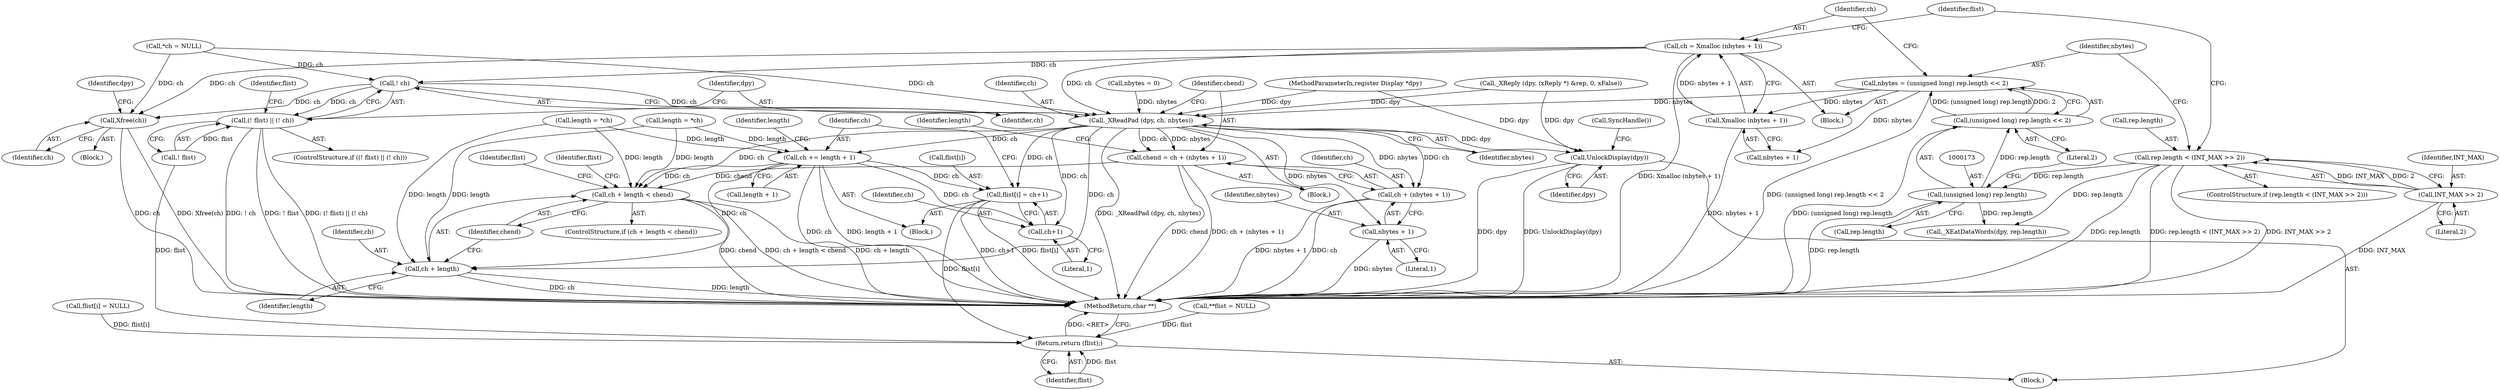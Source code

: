digraph "0_libx11_b469da1430cdcee06e31c6251b83aede072a1ff0_0@API" {
"1000178" [label="(Call,ch = Xmalloc (nbytes + 1))"];
"1000180" [label="(Call,Xmalloc (nbytes + 1))"];
"1000169" [label="(Call,nbytes = (unsigned long) rep.length << 2)"];
"1000171" [label="(Call,(unsigned long) rep.length << 2)"];
"1000172" [label="(Call,(unsigned long) rep.length)"];
"1000161" [label="(Call,rep.length < (INT_MAX >> 2))"];
"1000165" [label="(Call,INT_MAX >> 2)"];
"1000188" [label="(Call,! ch)"];
"1000185" [label="(Call,(! flist) || (! ch))"];
"1000193" [label="(Call,Xfree(ch))"];
"1000207" [label="(Call,_XReadPad (dpy, ch, nbytes))"];
"1000211" [label="(Call,chend = ch + (nbytes + 1))"];
"1000235" [label="(Call,ch + length < chend)"];
"1000213" [label="(Call,ch + (nbytes + 1))"];
"1000215" [label="(Call,nbytes + 1)"];
"1000236" [label="(Call,ch + length)"];
"1000241" [label="(Call,flist[i] = ch+1)"];
"1000276" [label="(Return,return (flist);)"];
"1000245" [label="(Call,ch+1)"];
"1000248" [label="(Call,ch += length + 1)"];
"1000273" [label="(Call,UnlockDisplay(dpy))"];
"1000193" [label="(Call,Xfree(ch))"];
"1000160" [label="(ControlStructure,if (rep.length < (INT_MAX >> 2)))"];
"1000138" [label="(Call,_XReply (dpy, (xReply *) &rep, 0, xFalse))"];
"1000195" [label="(Call,_XEatDataWords(dpy, rep.length))"];
"1000241" [label="(Call,flist[i] = ch+1)"];
"1000208" [label="(Identifier,dpy)"];
"1000185" [label="(Call,(! flist) || (! ch))"];
"1000236" [label="(Call,ch + length)"];
"1000211" [label="(Call,chend = ch + (nbytes + 1))"];
"1000277" [label="(Identifier,flist)"];
"1000187" [label="(Identifier,flist)"];
"1000179" [label="(Identifier,ch)"];
"1000216" [label="(Identifier,nbytes)"];
"1000276" [label="(Return,return (flist);)"];
"1000247" [label="(Literal,1)"];
"1000107" [label="(MethodParameterIn,register Display *dpy)"];
"1000172" [label="(Call,(unsigned long) rep.length)"];
"1000239" [label="(Identifier,chend)"];
"1000178" [label="(Call,ch = Xmalloc (nbytes + 1))"];
"1000177" [label="(Literal,2)"];
"1000112" [label="(Call,nbytes = 0)"];
"1000234" [label="(ControlStructure,if (ch + length < chend))"];
"1000218" [label="(Call,length = *ch)"];
"1000168" [label="(Block,)"];
"1000180" [label="(Call,Xmalloc (nbytes + 1))"];
"1000245" [label="(Call,ch+1)"];
"1000274" [label="(Identifier,dpy)"];
"1000162" [label="(Call,rep.length)"];
"1000171" [label="(Call,(unsigned long) rep.length << 2)"];
"1000196" [label="(Identifier,dpy)"];
"1000248" [label="(Call,ch += length + 1)"];
"1000169" [label="(Call,nbytes = (unsigned long) rep.length << 2)"];
"1000194" [label="(Identifier,ch)"];
"1000235" [label="(Call,ch + length < chend)"];
"1000219" [label="(Identifier,length)"];
"1000215" [label="(Call,nbytes + 1)"];
"1000266" [label="(Identifier,flist)"];
"1000238" [label="(Identifier,length)"];
"1000161" [label="(Call,rep.length < (INT_MAX >> 2))"];
"1000242" [label="(Call,flist[i])"];
"1000116" [label="(Call,**flist = NULL)"];
"1000190" [label="(Block,)"];
"1000150" [label="(Block,)"];
"1000209" [label="(Identifier,ch)"];
"1000214" [label="(Identifier,ch)"];
"1000174" [label="(Call,rep.length)"];
"1000212" [label="(Identifier,chend)"];
"1000253" [label="(Call,length = *ch)"];
"1000188" [label="(Call,! ch)"];
"1000273" [label="(Call,UnlockDisplay(dpy))"];
"1000181" [label="(Call,nbytes + 1)"];
"1000210" [label="(Identifier,nbytes)"];
"1000249" [label="(Identifier,ch)"];
"1000237" [label="(Identifier,ch)"];
"1000120" [label="(Call,*ch = NULL)"];
"1000184" [label="(ControlStructure,if ((! flist) || (! ch)))"];
"1000264" [label="(Call,flist[i] = NULL)"];
"1000275" [label="(Call,SyncHandle())"];
"1000213" [label="(Call,ch + (nbytes + 1))"];
"1000217" [label="(Literal,1)"];
"1000109" [label="(Block,)"];
"1000250" [label="(Call,length + 1)"];
"1000166" [label="(Identifier,INT_MAX)"];
"1000246" [label="(Identifier,ch)"];
"1000243" [label="(Identifier,flist)"];
"1000254" [label="(Identifier,length)"];
"1000165" [label="(Call,INT_MAX >> 2)"];
"1000189" [label="(Identifier,ch)"];
"1000240" [label="(Block,)"];
"1000170" [label="(Identifier,nbytes)"];
"1000186" [label="(Call,! flist)"];
"1000167" [label="(Literal,2)"];
"1000192" [label="(Identifier,flist)"];
"1000207" [label="(Call,_XReadPad (dpy, ch, nbytes))"];
"1000278" [label="(MethodReturn,char **)"];
"1000178" -> "1000168"  [label="AST: "];
"1000178" -> "1000180"  [label="CFG: "];
"1000179" -> "1000178"  [label="AST: "];
"1000180" -> "1000178"  [label="AST: "];
"1000187" -> "1000178"  [label="CFG: "];
"1000178" -> "1000278"  [label="DDG: Xmalloc (nbytes + 1)"];
"1000180" -> "1000178"  [label="DDG: nbytes + 1"];
"1000178" -> "1000188"  [label="DDG: ch"];
"1000178" -> "1000193"  [label="DDG: ch"];
"1000178" -> "1000207"  [label="DDG: ch"];
"1000180" -> "1000181"  [label="CFG: "];
"1000181" -> "1000180"  [label="AST: "];
"1000180" -> "1000278"  [label="DDG: nbytes + 1"];
"1000169" -> "1000180"  [label="DDG: nbytes"];
"1000169" -> "1000168"  [label="AST: "];
"1000169" -> "1000171"  [label="CFG: "];
"1000170" -> "1000169"  [label="AST: "];
"1000171" -> "1000169"  [label="AST: "];
"1000179" -> "1000169"  [label="CFG: "];
"1000169" -> "1000278"  [label="DDG: (unsigned long) rep.length << 2"];
"1000171" -> "1000169"  [label="DDG: (unsigned long) rep.length"];
"1000171" -> "1000169"  [label="DDG: 2"];
"1000169" -> "1000181"  [label="DDG: nbytes"];
"1000169" -> "1000207"  [label="DDG: nbytes"];
"1000171" -> "1000177"  [label="CFG: "];
"1000172" -> "1000171"  [label="AST: "];
"1000177" -> "1000171"  [label="AST: "];
"1000171" -> "1000278"  [label="DDG: (unsigned long) rep.length"];
"1000172" -> "1000171"  [label="DDG: rep.length"];
"1000172" -> "1000174"  [label="CFG: "];
"1000173" -> "1000172"  [label="AST: "];
"1000174" -> "1000172"  [label="AST: "];
"1000177" -> "1000172"  [label="CFG: "];
"1000172" -> "1000278"  [label="DDG: rep.length"];
"1000161" -> "1000172"  [label="DDG: rep.length"];
"1000172" -> "1000195"  [label="DDG: rep.length"];
"1000161" -> "1000160"  [label="AST: "];
"1000161" -> "1000165"  [label="CFG: "];
"1000162" -> "1000161"  [label="AST: "];
"1000165" -> "1000161"  [label="AST: "];
"1000170" -> "1000161"  [label="CFG: "];
"1000187" -> "1000161"  [label="CFG: "];
"1000161" -> "1000278"  [label="DDG: rep.length"];
"1000161" -> "1000278"  [label="DDG: rep.length < (INT_MAX >> 2)"];
"1000161" -> "1000278"  [label="DDG: INT_MAX >> 2"];
"1000165" -> "1000161"  [label="DDG: INT_MAX"];
"1000165" -> "1000161"  [label="DDG: 2"];
"1000161" -> "1000195"  [label="DDG: rep.length"];
"1000165" -> "1000167"  [label="CFG: "];
"1000166" -> "1000165"  [label="AST: "];
"1000167" -> "1000165"  [label="AST: "];
"1000165" -> "1000278"  [label="DDG: INT_MAX"];
"1000188" -> "1000185"  [label="AST: "];
"1000188" -> "1000189"  [label="CFG: "];
"1000189" -> "1000188"  [label="AST: "];
"1000185" -> "1000188"  [label="CFG: "];
"1000188" -> "1000185"  [label="DDG: ch"];
"1000120" -> "1000188"  [label="DDG: ch"];
"1000188" -> "1000193"  [label="DDG: ch"];
"1000188" -> "1000207"  [label="DDG: ch"];
"1000185" -> "1000184"  [label="AST: "];
"1000185" -> "1000186"  [label="CFG: "];
"1000186" -> "1000185"  [label="AST: "];
"1000192" -> "1000185"  [label="CFG: "];
"1000208" -> "1000185"  [label="CFG: "];
"1000185" -> "1000278"  [label="DDG: (! flist) || (! ch)"];
"1000185" -> "1000278"  [label="DDG: ! ch"];
"1000185" -> "1000278"  [label="DDG: ! flist"];
"1000186" -> "1000185"  [label="DDG: flist"];
"1000193" -> "1000190"  [label="AST: "];
"1000193" -> "1000194"  [label="CFG: "];
"1000194" -> "1000193"  [label="AST: "];
"1000196" -> "1000193"  [label="CFG: "];
"1000193" -> "1000278"  [label="DDG: ch"];
"1000193" -> "1000278"  [label="DDG: Xfree(ch)"];
"1000120" -> "1000193"  [label="DDG: ch"];
"1000207" -> "1000150"  [label="AST: "];
"1000207" -> "1000210"  [label="CFG: "];
"1000208" -> "1000207"  [label="AST: "];
"1000209" -> "1000207"  [label="AST: "];
"1000210" -> "1000207"  [label="AST: "];
"1000212" -> "1000207"  [label="CFG: "];
"1000207" -> "1000278"  [label="DDG: _XReadPad (dpy, ch, nbytes)"];
"1000138" -> "1000207"  [label="DDG: dpy"];
"1000107" -> "1000207"  [label="DDG: dpy"];
"1000120" -> "1000207"  [label="DDG: ch"];
"1000112" -> "1000207"  [label="DDG: nbytes"];
"1000207" -> "1000211"  [label="DDG: ch"];
"1000207" -> "1000211"  [label="DDG: nbytes"];
"1000207" -> "1000213"  [label="DDG: ch"];
"1000207" -> "1000213"  [label="DDG: nbytes"];
"1000207" -> "1000215"  [label="DDG: nbytes"];
"1000207" -> "1000235"  [label="DDG: ch"];
"1000207" -> "1000236"  [label="DDG: ch"];
"1000207" -> "1000241"  [label="DDG: ch"];
"1000207" -> "1000245"  [label="DDG: ch"];
"1000207" -> "1000248"  [label="DDG: ch"];
"1000207" -> "1000273"  [label="DDG: dpy"];
"1000211" -> "1000150"  [label="AST: "];
"1000211" -> "1000213"  [label="CFG: "];
"1000212" -> "1000211"  [label="AST: "];
"1000213" -> "1000211"  [label="AST: "];
"1000219" -> "1000211"  [label="CFG: "];
"1000211" -> "1000278"  [label="DDG: chend"];
"1000211" -> "1000278"  [label="DDG: ch + (nbytes + 1)"];
"1000211" -> "1000235"  [label="DDG: chend"];
"1000235" -> "1000234"  [label="AST: "];
"1000235" -> "1000239"  [label="CFG: "];
"1000236" -> "1000235"  [label="AST: "];
"1000239" -> "1000235"  [label="AST: "];
"1000243" -> "1000235"  [label="CFG: "];
"1000266" -> "1000235"  [label="CFG: "];
"1000235" -> "1000278"  [label="DDG: ch + length"];
"1000235" -> "1000278"  [label="DDG: chend"];
"1000235" -> "1000278"  [label="DDG: ch + length < chend"];
"1000248" -> "1000235"  [label="DDG: ch"];
"1000218" -> "1000235"  [label="DDG: length"];
"1000253" -> "1000235"  [label="DDG: length"];
"1000213" -> "1000215"  [label="CFG: "];
"1000214" -> "1000213"  [label="AST: "];
"1000215" -> "1000213"  [label="AST: "];
"1000213" -> "1000278"  [label="DDG: ch"];
"1000213" -> "1000278"  [label="DDG: nbytes + 1"];
"1000215" -> "1000217"  [label="CFG: "];
"1000216" -> "1000215"  [label="AST: "];
"1000217" -> "1000215"  [label="AST: "];
"1000215" -> "1000278"  [label="DDG: nbytes"];
"1000236" -> "1000238"  [label="CFG: "];
"1000237" -> "1000236"  [label="AST: "];
"1000238" -> "1000236"  [label="AST: "];
"1000239" -> "1000236"  [label="CFG: "];
"1000236" -> "1000278"  [label="DDG: ch"];
"1000236" -> "1000278"  [label="DDG: length"];
"1000248" -> "1000236"  [label="DDG: ch"];
"1000218" -> "1000236"  [label="DDG: length"];
"1000253" -> "1000236"  [label="DDG: length"];
"1000241" -> "1000240"  [label="AST: "];
"1000241" -> "1000245"  [label="CFG: "];
"1000242" -> "1000241"  [label="AST: "];
"1000245" -> "1000241"  [label="AST: "];
"1000249" -> "1000241"  [label="CFG: "];
"1000241" -> "1000278"  [label="DDG: ch+1"];
"1000241" -> "1000278"  [label="DDG: flist[i]"];
"1000248" -> "1000241"  [label="DDG: ch"];
"1000241" -> "1000276"  [label="DDG: flist[i]"];
"1000276" -> "1000109"  [label="AST: "];
"1000276" -> "1000277"  [label="CFG: "];
"1000277" -> "1000276"  [label="AST: "];
"1000278" -> "1000276"  [label="CFG: "];
"1000276" -> "1000278"  [label="DDG: <RET>"];
"1000277" -> "1000276"  [label="DDG: flist"];
"1000116" -> "1000276"  [label="DDG: flist"];
"1000186" -> "1000276"  [label="DDG: flist"];
"1000264" -> "1000276"  [label="DDG: flist[i]"];
"1000245" -> "1000247"  [label="CFG: "];
"1000246" -> "1000245"  [label="AST: "];
"1000247" -> "1000245"  [label="AST: "];
"1000248" -> "1000245"  [label="DDG: ch"];
"1000248" -> "1000240"  [label="AST: "];
"1000248" -> "1000250"  [label="CFG: "];
"1000249" -> "1000248"  [label="AST: "];
"1000250" -> "1000248"  [label="AST: "];
"1000254" -> "1000248"  [label="CFG: "];
"1000248" -> "1000278"  [label="DDG: length + 1"];
"1000248" -> "1000278"  [label="DDG: ch"];
"1000218" -> "1000248"  [label="DDG: length"];
"1000253" -> "1000248"  [label="DDG: length"];
"1000273" -> "1000109"  [label="AST: "];
"1000273" -> "1000274"  [label="CFG: "];
"1000274" -> "1000273"  [label="AST: "];
"1000275" -> "1000273"  [label="CFG: "];
"1000273" -> "1000278"  [label="DDG: dpy"];
"1000273" -> "1000278"  [label="DDG: UnlockDisplay(dpy)"];
"1000138" -> "1000273"  [label="DDG: dpy"];
"1000107" -> "1000273"  [label="DDG: dpy"];
}
